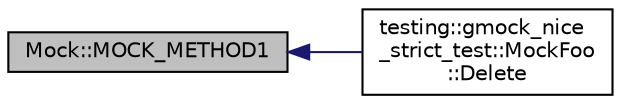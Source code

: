 digraph "Mock::MOCK_METHOD1"
{
  edge [fontname="Helvetica",fontsize="10",labelfontname="Helvetica",labelfontsize="10"];
  node [fontname="Helvetica",fontsize="10",shape=record];
  rankdir="LR";
  Node27 [label="Mock::MOCK_METHOD1",height=0.2,width=0.4,color="black", fillcolor="grey75", style="filled", fontcolor="black"];
  Node27 -> Node28 [dir="back",color="midnightblue",fontsize="10",style="solid",fontname="Helvetica"];
  Node28 [label="testing::gmock_nice\l_strict_test::MockFoo\l::Delete",height=0.2,width=0.4,color="black", fillcolor="white", style="filled",URL="$d5/dd3/classtesting_1_1gmock__nice__strict__test_1_1_mock_foo.html#a7bdec6a6353e4396d551dbf8f2beac54"];
}
